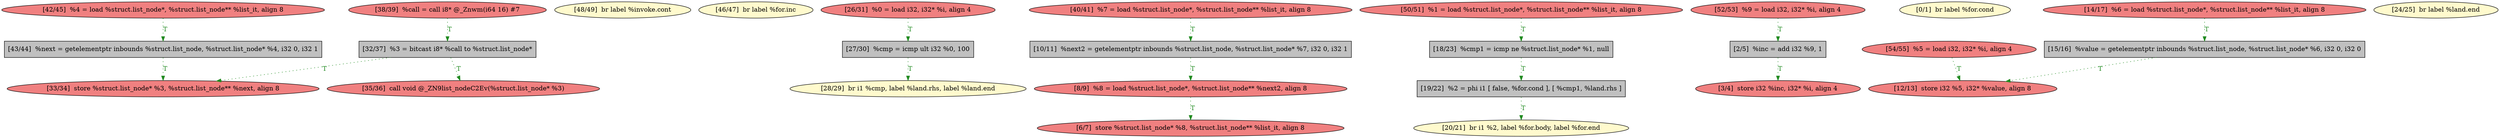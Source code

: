 
digraph G {


node599 [fillcolor=lightcoral,label="[33/34]  store %struct.list_node* %3, %struct.list_node** %next, align 8",shape=ellipse,style=filled ]
node595 [fillcolor=lemonchiffon,label="[48/49]  br label %invoke.cont",shape=ellipse,style=filled ]
node593 [fillcolor=lemonchiffon,label="[46/47]  br label %for.inc",shape=ellipse,style=filled ]
node592 [fillcolor=lightcoral,label="[35/36]  call void @_ZN9list_nodeC2Ev(%struct.list_node* %3)",shape=ellipse,style=filled ]
node594 [fillcolor=lemonchiffon,label="[28/29]  br i1 %cmp, label %land.rhs, label %land.end",shape=ellipse,style=filled ]
node590 [fillcolor=lightcoral,label="[40/41]  %7 = load %struct.list_node*, %struct.list_node** %list_it, align 8",shape=ellipse,style=filled ]
node596 [fillcolor=lightcoral,label="[50/51]  %1 = load %struct.list_node*, %struct.list_node** %list_it, align 8",shape=ellipse,style=filled ]
node575 [fillcolor=lightcoral,label="[6/7]  store %struct.list_node* %8, %struct.list_node** %list_it, align 8",shape=ellipse,style=filled ]
node597 [fillcolor=grey,label="[43/44]  %next = getelementptr inbounds %struct.list_node, %struct.list_node* %4, i32 0, i32 1",shape=rectangle,style=filled ]
node576 [fillcolor=lightcoral,label="[8/9]  %8 = load %struct.list_node*, %struct.list_node** %next2, align 8",shape=ellipse,style=filled ]
node598 [fillcolor=lightcoral,label="[52/53]  %9 = load i32, i32* %i, align 4",shape=ellipse,style=filled ]
node573 [fillcolor=lemonchiffon,label="[0/1]  br label %for.cond",shape=ellipse,style=filled ]
node582 [fillcolor=lightcoral,label="[26/31]  %0 = load i32, i32* %i, align 4",shape=ellipse,style=filled ]
node600 [fillcolor=lightcoral,label="[54/55]  %5 = load i32, i32* %i, align 4",shape=ellipse,style=filled ]
node578 [fillcolor=lightcoral,label="[12/13]  store i32 %5, i32* %value, align 8",shape=ellipse,style=filled ]
node583 [fillcolor=grey,label="[27/30]  %cmp = icmp ult i32 %0, 100",shape=rectangle,style=filled ]
node577 [fillcolor=grey,label="[10/11]  %next2 = getelementptr inbounds %struct.list_node, %struct.list_node* %7, i32 0, i32 1",shape=rectangle,style=filled ]
node585 [fillcolor=lightcoral,label="[3/4]  store i32 %inc, i32* %i, align 4",shape=ellipse,style=filled ]
node574 [fillcolor=grey,label="[2/5]  %inc = add i32 %9, 1",shape=rectangle,style=filled ]
node584 [fillcolor=grey,label="[19/22]  %2 = phi i1 [ false, %for.cond ], [ %cmp1, %land.rhs ]",shape=rectangle,style=filled ]
node580 [fillcolor=grey,label="[18/23]  %cmp1 = icmp ne %struct.list_node* %1, null",shape=rectangle,style=filled ]
node591 [fillcolor=lightcoral,label="[42/45]  %4 = load %struct.list_node*, %struct.list_node** %list_it, align 8",shape=ellipse,style=filled ]
node581 [fillcolor=lemonchiffon,label="[24/25]  br label %land.end",shape=ellipse,style=filled ]
node589 [fillcolor=lightcoral,label="[38/39]  %call = call i8* @_Znwm(i64 16) #7",shape=ellipse,style=filled ]
node579 [fillcolor=lightcoral,label="[14/17]  %6 = load %struct.list_node*, %struct.list_node** %list_it, align 8",shape=ellipse,style=filled ]
node586 [fillcolor=grey,label="[32/37]  %3 = bitcast i8* %call to %struct.list_node*",shape=rectangle,style=filled ]
node588 [fillcolor=grey,label="[15/16]  %value = getelementptr inbounds %struct.list_node, %struct.list_node* %6, i32 0, i32 0",shape=rectangle,style=filled ]
node587 [fillcolor=lemonchiffon,label="[20/21]  br i1 %2, label %for.body, label %for.end",shape=ellipse,style=filled ]

node579->node588 [style=dotted,color=forestgreen,label="T",fontcolor=forestgreen ]
node600->node578 [style=dotted,color=forestgreen,label="T",fontcolor=forestgreen ]
node580->node584 [style=dotted,color=forestgreen,label="T",fontcolor=forestgreen ]
node582->node583 [style=dotted,color=forestgreen,label="T",fontcolor=forestgreen ]
node597->node599 [style=dotted,color=forestgreen,label="T",fontcolor=forestgreen ]
node598->node574 [style=dotted,color=forestgreen,label="T",fontcolor=forestgreen ]
node596->node580 [style=dotted,color=forestgreen,label="T",fontcolor=forestgreen ]
node576->node575 [style=dotted,color=forestgreen,label="T",fontcolor=forestgreen ]
node591->node597 [style=dotted,color=forestgreen,label="T",fontcolor=forestgreen ]
node588->node578 [style=dotted,color=forestgreen,label="T",fontcolor=forestgreen ]
node586->node599 [style=dotted,color=forestgreen,label="T",fontcolor=forestgreen ]
node590->node577 [style=dotted,color=forestgreen,label="T",fontcolor=forestgreen ]
node589->node586 [style=dotted,color=forestgreen,label="T",fontcolor=forestgreen ]
node574->node585 [style=dotted,color=forestgreen,label="T",fontcolor=forestgreen ]
node577->node576 [style=dotted,color=forestgreen,label="T",fontcolor=forestgreen ]
node586->node592 [style=dotted,color=forestgreen,label="T",fontcolor=forestgreen ]
node583->node594 [style=dotted,color=forestgreen,label="T",fontcolor=forestgreen ]
node584->node587 [style=dotted,color=forestgreen,label="T",fontcolor=forestgreen ]


}
